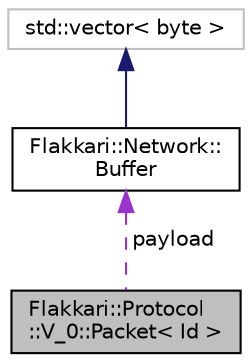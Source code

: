 digraph "Flakkari::Protocol::V_0::Packet&lt; Id &gt;"
{
 // LATEX_PDF_SIZE
  edge [fontname="Helvetica",fontsize="10",labelfontname="Helvetica",labelfontsize="10"];
  node [fontname="Helvetica",fontsize="10",shape=record];
  Node1 [label="Flakkari::Protocol\l::V_0::Packet\< Id \>",height=0.2,width=0.4,color="black", fillcolor="grey75", style="filled", fontcolor="black",tooltip="Flakkari Packet v0 (new packet)"];
  Node2 -> Node1 [dir="back",color="darkorchid3",fontsize="10",style="dashed",label=" payload" ,fontname="Helvetica"];
  Node2 [label="Flakkari::Network::\lBuffer",height=0.2,width=0.4,color="black", fillcolor="white", style="filled",URL="$d4/df8/classFlakkari_1_1Network_1_1Buffer.html",tooltip=" "];
  Node3 -> Node2 [dir="back",color="midnightblue",fontsize="10",style="solid",fontname="Helvetica"];
  Node3 [label="std::vector\< byte \>",height=0.2,width=0.4,color="grey75", fillcolor="white", style="filled",tooltip=" "];
}

